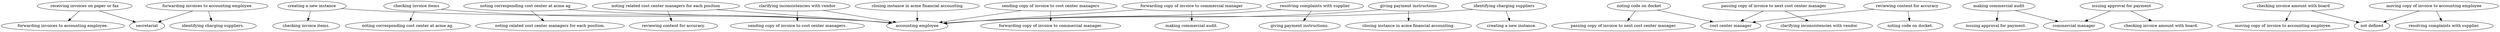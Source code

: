 strict digraph "doc-6.1" {
	graph [name="doc-6.1"];
	"receiving invoices on paper or fax"	[attrs="{'type': 'Activity', 'label': 'receiving invoices on paper or fax'}"];
	secretariat	[attrs="{'type': 'Actor', 'label': 'secretariat'}"];
	"receiving invoices on paper or fax" -> secretariat	[attrs="{'type': 'actor performer', 'label': 'actor performer'}"];
	"forwarding invoices to accounting employee."	[attrs="{'type': 'Activity', 'label': 'forwarding invoices to accounting employee.'}"];
	"receiving invoices on paper or fax" -> "forwarding invoices to accounting employee."	[attrs="{'type': 'flow', 'label': 'flow'}"];
	"forwarding invoices to accounting employee"	[attrs="{'type': 'Activity', 'label': 'forwarding invoices to accounting employee'}"];
	"forwarding invoices to accounting employee" -> secretariat	[attrs="{'type': 'actor performer', 'label': 'actor performer'}"];
	"identifying charging suppliers."	[attrs="{'type': 'Activity', 'label': 'identifying charging suppliers.'}"];
	"forwarding invoices to accounting employee" -> "identifying charging suppliers."	[attrs="{'type': 'flow', 'label': 'flow'}"];
	"identifying charging suppliers"	[attrs="{'type': 'Activity', 'label': 'identifying charging suppliers'}"];
	"accounting employee"	[attrs="{'type': 'Actor', 'label': 'accounting employee'}"];
	"identifying charging suppliers" -> "accounting employee"	[attrs="{'type': 'actor performer', 'label': 'actor performer'}"];
	"creating a new instance."	[attrs="{'type': 'Activity', 'label': 'creating a new instance.'}"];
	"identifying charging suppliers" -> "creating a new instance."	[attrs="{'type': 'flow', 'label': 'flow'}"];
	"creating a new instance"	[attrs="{'type': 'Activity', 'label': 'creating a new instance'}"];
	"creating a new instance" -> "accounting employee"	[attrs="{'type': 'actor performer', 'label': 'actor performer'}"];
	"checking invoice items."	[attrs="{'type': 'Activity', 'label': 'checking invoice items.'}"];
	"creating a new instance" -> "checking invoice items."	[attrs="{'type': 'flow', 'label': 'flow'}"];
	"checking invoice items"	[attrs="{'type': 'Activity', 'label': 'checking invoice items'}"];
	"checking invoice items" -> "accounting employee"	[attrs="{'type': 'actor performer', 'label': 'actor performer'}"];
	"noting corresponding cost center at acme ag."	[attrs="{'type': 'Activity', 'label': 'noting corresponding cost center at acme ag.'}"];
	"checking invoice items" -> "noting corresponding cost center at acme ag."	[attrs="{'type': 'flow', 'label': 'flow'}"];
	"noting corresponding cost center at acme ag"	[attrs="{'type': 'Activity', 'label': 'noting corresponding cost center at acme ag'}"];
	"noting corresponding cost center at acme ag" -> "accounting employee"	[attrs="{'type': 'actor performer', 'label': 'actor performer'}"];
	"noting related cost center managers for each position."	[attrs="{'type': 'Activity', 'label': 'noting related cost center managers for each position.'}"];
	"noting corresponding cost center at acme ag" -> "noting related cost center managers for each position."	[attrs="{'type': 'flow', 'label': 'flow'}"];
	"noting related cost center managers for each position"	[attrs="{'type': 'Activity', 'label': 'noting related cost center managers for each position'}"];
	"noting related cost center managers for each position" -> "accounting employee"	[attrs="{'type': 'actor performer', 'label': 'actor performer'}"];
	"reviewing content for accuracy."	[attrs="{'type': 'Activity', 'label': 'reviewing content for accuracy.'}"];
	"noting related cost center managers for each position" -> "reviewing content for accuracy."	[attrs="{'type': 'flow', 'label': 'flow'}"];
	"reviewing content for accuracy"	[attrs="{'type': 'Activity', 'label': 'reviewing content for accuracy'}"];
	"cost center manager"	[attrs="{'type': 'Actor', 'label': 'cost center manager'}"];
	"reviewing content for accuracy" -> "cost center manager"	[attrs="{'type': 'actor performer', 'label': 'actor performer'}"];
	"noting code on docket."	[attrs="{'type': 'Activity', 'label': 'noting code on docket.'}"];
	"reviewing content for accuracy" -> "noting code on docket."	[attrs="{'type': 'flow', 'label': 'flow'}"];
	"noting code on docket"	[attrs="{'type': 'Activity', 'label': 'noting code on docket'}"];
	"noting code on docket" -> "cost center manager"	[attrs="{'type': 'actor performer', 'label': 'actor performer'}"];
	"passing copy of invoice to next cost center manager."	[attrs="{'type': 'Activity', 'label': 'passing copy of invoice to next cost center manager.'}"];
	"noting code on docket" -> "passing copy of invoice to next cost center manager."	[attrs="{'type': 'flow', 'label': 'flow'}"];
	"passing copy of invoice to next cost center manager"	[attrs="{'type': 'Activity', 'label': 'passing copy of invoice to next cost center manager'}"];
	"passing copy of invoice to next cost center manager" -> "cost center manager"	[attrs="{'type': 'actor performer', 'label': 'actor performer'}"];
	"clarifying inconsistencies with vendor."	[attrs="{'type': 'Activity', 'label': 'clarifying inconsistencies with vendor.'}"];
	"passing copy of invoice to next cost center manager" -> "clarifying inconsistencies with vendor."	[attrs="{'type': 'flow', 'label': 'flow'}"];
	"clarifying inconsistencies with vendor"	[attrs="{'type': 'Activity', 'label': 'clarifying inconsistencies with vendor'}"];
	"clarifying inconsistencies with vendor" -> "accounting employee"	[attrs="{'type': 'actor performer', 'label': 'actor performer'}"];
	"sending copy of invoice to cost center managers."	[attrs="{'type': 'Activity', 'label': 'sending copy of invoice to cost center managers.'}"];
	"clarifying inconsistencies with vendor" -> "sending copy of invoice to cost center managers."	[attrs="{'type': 'flow', 'label': 'flow'}"];
	"sending copy of invoice to cost center managers"	[attrs="{'type': 'Activity', 'label': 'sending copy of invoice to cost center managers'}"];
	"sending copy of invoice to cost center managers" -> "accounting employee"	[attrs="{'type': 'actor performer', 'label': 'actor performer'}"];
	"forwarding copy of invoice to commercial manager."	[attrs="{'type': 'Activity', 'label': 'forwarding copy of invoice to commercial manager.'}"];
	"sending copy of invoice to cost center managers" -> "forwarding copy of invoice to commercial manager."	[attrs="{'type': 'flow', 'label': 'flow'}"];
	"forwarding copy of invoice to commercial manager"	[attrs="{'type': 'Activity', 'label': 'forwarding copy of invoice to commercial manager'}"];
	"forwarding copy of invoice to commercial manager" -> "accounting employee"	[attrs="{'type': 'actor performer', 'label': 'actor performer'}"];
	"making commercial audit."	[attrs="{'type': 'Activity', 'label': 'making commercial audit.'}"];
	"forwarding copy of invoice to commercial manager" -> "making commercial audit."	[attrs="{'type': 'flow', 'label': 'flow'}"];
	"making commercial audit"	[attrs="{'type': 'Activity', 'label': 'making commercial audit'}"];
	"commercial manager"	[attrs="{'type': 'Actor', 'label': 'commercial manager'}"];
	"making commercial audit" -> "commercial manager"	[attrs="{'type': 'actor performer', 'label': 'actor performer'}"];
	"issuing approval for payment."	[attrs="{'type': 'Activity', 'label': 'issuing approval for payment.'}"];
	"making commercial audit" -> "issuing approval for payment."	[attrs="{'type': 'flow', 'label': 'flow'}"];
	"issuing approval for payment"	[attrs="{'type': 'Activity', 'label': 'issuing approval for payment'}"];
	"issuing approval for payment" -> "commercial manager"	[attrs="{'type': 'actor performer', 'label': 'actor performer'}"];
	"checking invoice amount with board."	[attrs="{'type': 'Activity', 'label': 'checking invoice amount with board.'}"];
	"issuing approval for payment" -> "checking invoice amount with board."	[attrs="{'type': 'flow', 'label': 'flow'}"];
	"checking invoice amount with board"	[attrs="{'type': 'Activity', 'label': 'checking invoice amount with board'}"];
	"not defined"	[attrs="{'type': 'Actor', 'label': 'not defined'}"];
	"checking invoice amount with board" -> "not defined"	[attrs="{'type': 'actor performer', 'label': 'actor performer'}"];
	"moving copy of invoice to accounting employee."	[attrs="{'type': 'Activity', 'label': 'moving copy of invoice to accounting employee.'}"];
	"checking invoice amount with board" -> "moving copy of invoice to accounting employee."	[attrs="{'type': 'flow', 'label': 'flow'}"];
	"moving copy of invoice to accounting employee"	[attrs="{'type': 'Activity', 'label': 'moving copy of invoice to accounting employee'}"];
	"moving copy of invoice to accounting employee" -> "not defined"	[attrs="{'type': 'actor performer', 'label': 'actor performer'}"];
	"resolving complaints with supplier."	[attrs="{'type': 'Activity', 'label': 'resolving complaints with supplier.'}"];
	"moving copy of invoice to accounting employee" -> "resolving complaints with supplier."	[attrs="{'type': 'flow', 'label': 'flow'}"];
	"resolving complaints with supplier"	[attrs="{'type': 'Activity', 'label': 'resolving complaints with supplier'}"];
	"resolving complaints with supplier" -> "accounting employee"	[attrs="{'type': 'actor performer', 'label': 'actor performer'}"];
	"giving payment instructions."	[attrs="{'type': 'Activity', 'label': 'giving payment instructions.'}"];
	"resolving complaints with supplier" -> "giving payment instructions."	[attrs="{'type': 'flow', 'label': 'flow'}"];
	"giving payment instructions"	[attrs="{'type': 'Activity', 'label': 'giving payment instructions'}"];
	"giving payment instructions" -> "accounting employee"	[attrs="{'type': 'actor performer', 'label': 'actor performer'}"];
	"closing instance in acme financial accounting."	[attrs="{'type': 'Activity', 'label': 'closing instance in acme financial accounting.'}"];
	"giving payment instructions" -> "closing instance in acme financial accounting."	[attrs="{'type': 'flow', 'label': 'flow'}"];
	"closing instance in acme financial accounting"	[attrs="{'type': 'Activity', 'label': 'closing instance in acme financial accounting'}"];
	"closing instance in acme financial accounting" -> "accounting employee"	[attrs="{'type': 'actor performer', 'label': 'actor performer'}"];
}
